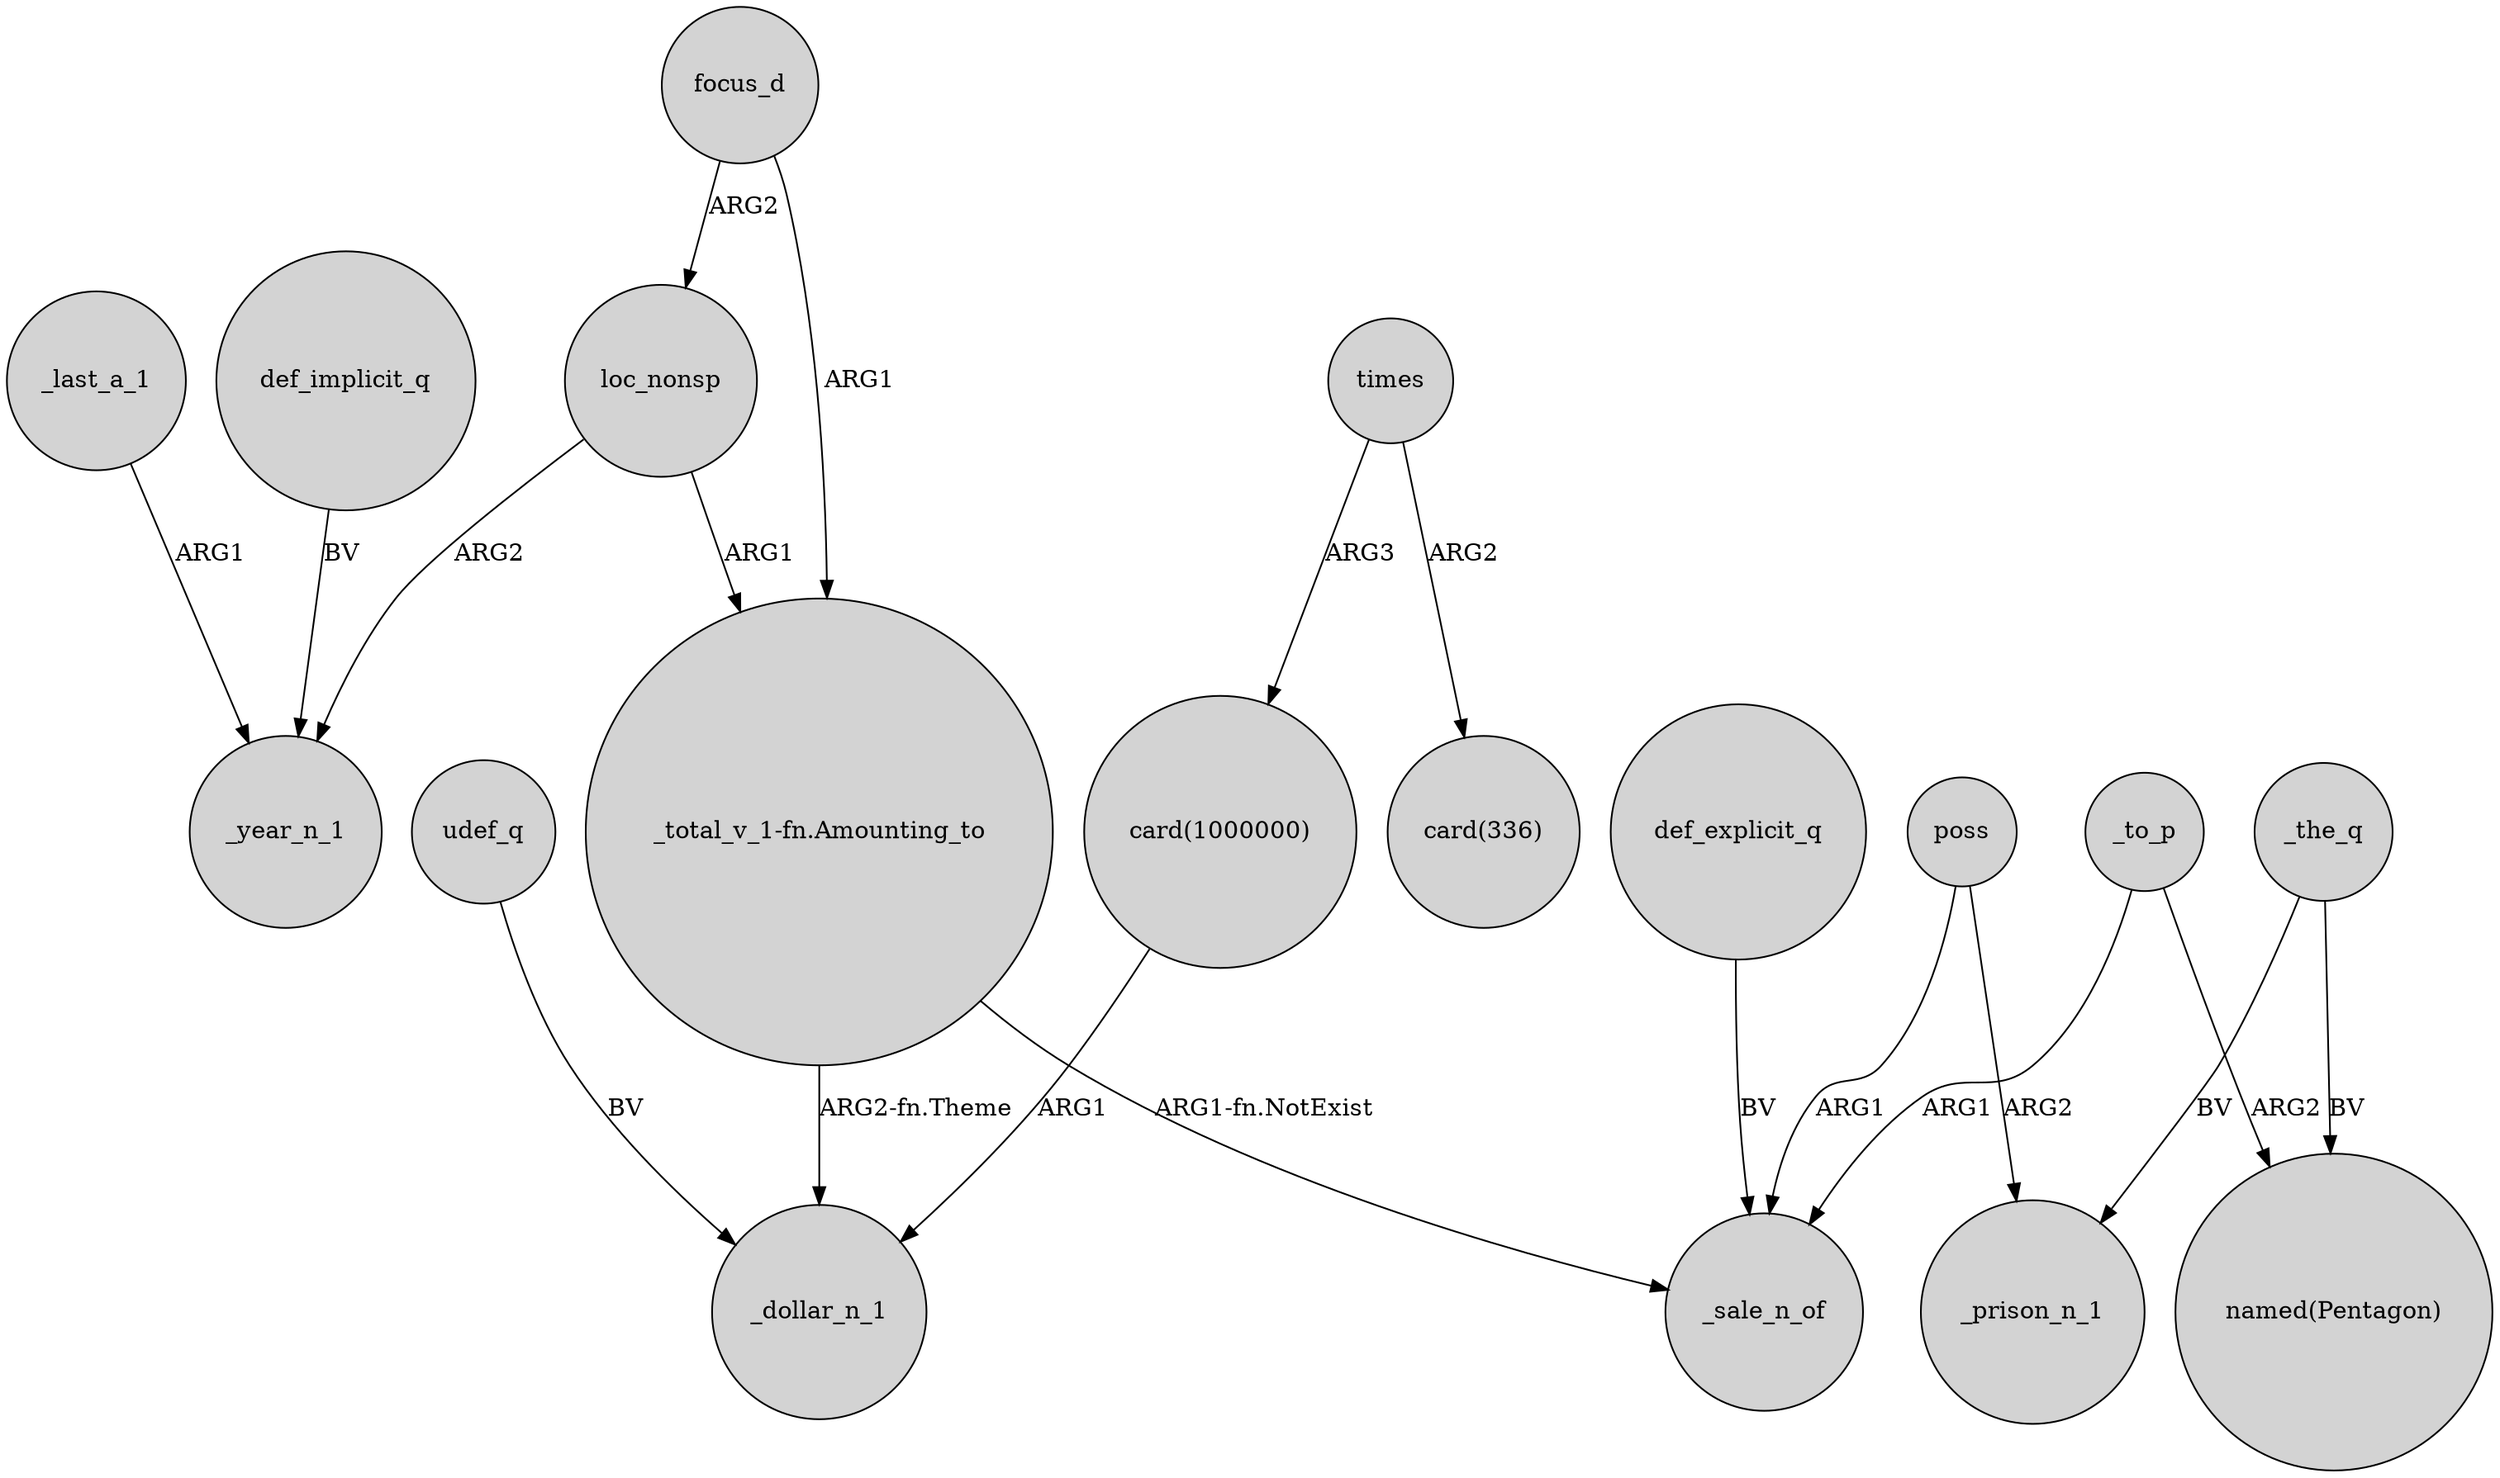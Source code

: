 digraph {
	node [shape=circle style=filled]
	focus_d -> loc_nonsp [label=ARG2]
	"card(1000000)" -> _dollar_n_1 [label=ARG1]
	poss -> _prison_n_1 [label=ARG2]
	def_implicit_q -> _year_n_1 [label=BV]
	_to_p -> "named(Pentagon)" [label=ARG2]
	times -> "card(336)" [label=ARG2]
	def_explicit_q -> _sale_n_of [label=BV]
	_to_p -> _sale_n_of [label=ARG1]
	_the_q -> _prison_n_1 [label=BV]
	times -> "card(1000000)" [label=ARG3]
	focus_d -> "_total_v_1-fn.Amounting_to" [label=ARG1]
	poss -> _sale_n_of [label=ARG1]
	loc_nonsp -> _year_n_1 [label=ARG2]
	"_total_v_1-fn.Amounting_to" -> _sale_n_of [label="ARG1-fn.NotExist"]
	_last_a_1 -> _year_n_1 [label=ARG1]
	loc_nonsp -> "_total_v_1-fn.Amounting_to" [label=ARG1]
	_the_q -> "named(Pentagon)" [label=BV]
	"_total_v_1-fn.Amounting_to" -> _dollar_n_1 [label="ARG2-fn.Theme"]
	udef_q -> _dollar_n_1 [label=BV]
}
